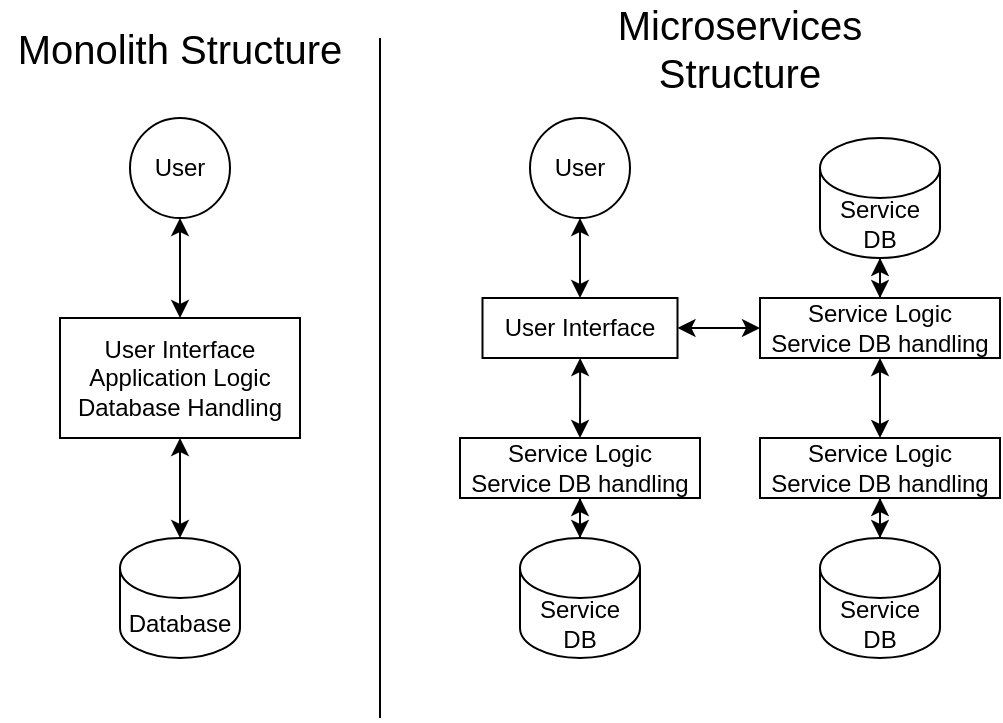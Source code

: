 <mxfile version="21.3.2" type="device">
  <diagram name="Page-1" id="7JhA6JxdTgv8fCPutDl5">
    <mxGraphModel dx="1185" dy="661" grid="1" gridSize="10" guides="1" tooltips="1" connect="1" arrows="1" fold="1" page="1" pageScale="1" pageWidth="827" pageHeight="1169" math="0" shadow="0">
      <root>
        <mxCell id="0" />
        <mxCell id="1" parent="0" />
        <mxCell id="guMymW5x0ElN-pdInGeA-3" style="edgeStyle=orthogonalEdgeStyle;rounded=0;orthogonalLoop=1;jettySize=auto;html=1;entryX=0.5;entryY=0;entryDx=0;entryDy=0;entryPerimeter=0;startArrow=classic;startFill=1;" edge="1" parent="1" source="guMymW5x0ElN-pdInGeA-1" target="guMymW5x0ElN-pdInGeA-2">
          <mxGeometry relative="1" as="geometry" />
        </mxCell>
        <mxCell id="guMymW5x0ElN-pdInGeA-1" value="User Interface&lt;br&gt;Application Logic&lt;br&gt;Database Handling" style="rounded=0;whiteSpace=wrap;html=1;" vertex="1" parent="1">
          <mxGeometry x="120" y="400" width="120" height="60" as="geometry" />
        </mxCell>
        <mxCell id="guMymW5x0ElN-pdInGeA-2" value="Database" style="shape=cylinder3;whiteSpace=wrap;html=1;boundedLbl=1;backgroundOutline=1;size=15;" vertex="1" parent="1">
          <mxGeometry x="150" y="510" width="60" height="60" as="geometry" />
        </mxCell>
        <mxCell id="guMymW5x0ElN-pdInGeA-5" style="edgeStyle=orthogonalEdgeStyle;rounded=0;orthogonalLoop=1;jettySize=auto;html=1;entryX=0.5;entryY=0;entryDx=0;entryDy=0;startArrow=classic;startFill=1;" edge="1" parent="1" source="guMymW5x0ElN-pdInGeA-4" target="guMymW5x0ElN-pdInGeA-1">
          <mxGeometry relative="1" as="geometry" />
        </mxCell>
        <mxCell id="guMymW5x0ElN-pdInGeA-4" value="User" style="ellipse;whiteSpace=wrap;html=1;aspect=fixed;" vertex="1" parent="1">
          <mxGeometry x="155" y="300" width="50" height="50" as="geometry" />
        </mxCell>
        <mxCell id="guMymW5x0ElN-pdInGeA-6" value="&lt;font style=&quot;font-size: 20px;&quot;&gt;Monolith Structure&lt;/font&gt;" style="text;html=1;strokeColor=none;fillColor=none;align=center;verticalAlign=middle;whiteSpace=wrap;rounded=0;" vertex="1" parent="1">
          <mxGeometry x="90" y="250" width="180" height="30" as="geometry" />
        </mxCell>
        <mxCell id="guMymW5x0ElN-pdInGeA-7" value="" style="endArrow=none;html=1;rounded=0;" edge="1" parent="1">
          <mxGeometry width="50" height="50" relative="1" as="geometry">
            <mxPoint x="280" y="600" as="sourcePoint" />
            <mxPoint x="280" y="260" as="targetPoint" />
          </mxGeometry>
        </mxCell>
        <mxCell id="guMymW5x0ElN-pdInGeA-10" value="Service DB" style="shape=cylinder3;whiteSpace=wrap;html=1;boundedLbl=1;backgroundOutline=1;size=15;" vertex="1" parent="1">
          <mxGeometry x="500" y="310" width="60" height="60" as="geometry" />
        </mxCell>
        <mxCell id="guMymW5x0ElN-pdInGeA-15" style="edgeStyle=orthogonalEdgeStyle;rounded=0;orthogonalLoop=1;jettySize=auto;html=1;entryX=0.5;entryY=0;entryDx=0;entryDy=0;startArrow=classic;startFill=1;" edge="1" parent="1" source="guMymW5x0ElN-pdInGeA-12" target="guMymW5x0ElN-pdInGeA-14">
          <mxGeometry relative="1" as="geometry" />
        </mxCell>
        <mxCell id="guMymW5x0ElN-pdInGeA-12" value="User" style="ellipse;whiteSpace=wrap;html=1;aspect=fixed;" vertex="1" parent="1">
          <mxGeometry x="355" y="300" width="50" height="50" as="geometry" />
        </mxCell>
        <mxCell id="guMymW5x0ElN-pdInGeA-13" value="&lt;font style=&quot;font-size: 20px;&quot;&gt;Microservices Structure&lt;/font&gt;" style="text;html=1;strokeColor=none;fillColor=none;align=center;verticalAlign=middle;whiteSpace=wrap;rounded=0;" vertex="1" parent="1">
          <mxGeometry x="370" y="250" width="180" height="30" as="geometry" />
        </mxCell>
        <mxCell id="guMymW5x0ElN-pdInGeA-17" style="edgeStyle=orthogonalEdgeStyle;rounded=0;orthogonalLoop=1;jettySize=auto;html=1;entryX=0;entryY=0.5;entryDx=0;entryDy=0;startArrow=classic;startFill=1;" edge="1" parent="1" source="guMymW5x0ElN-pdInGeA-14" target="guMymW5x0ElN-pdInGeA-16">
          <mxGeometry relative="1" as="geometry" />
        </mxCell>
        <mxCell id="guMymW5x0ElN-pdInGeA-27" style="edgeStyle=orthogonalEdgeStyle;rounded=0;orthogonalLoop=1;jettySize=auto;html=1;entryX=0.5;entryY=0;entryDx=0;entryDy=0;startArrow=classic;startFill=1;" edge="1" parent="1" source="guMymW5x0ElN-pdInGeA-14" target="guMymW5x0ElN-pdInGeA-24">
          <mxGeometry relative="1" as="geometry" />
        </mxCell>
        <mxCell id="guMymW5x0ElN-pdInGeA-14" value="User Interface" style="rounded=0;whiteSpace=wrap;html=1;" vertex="1" parent="1">
          <mxGeometry x="331.25" y="390" width="97.5" height="30" as="geometry" />
        </mxCell>
        <mxCell id="guMymW5x0ElN-pdInGeA-19" style="edgeStyle=orthogonalEdgeStyle;rounded=0;orthogonalLoop=1;jettySize=auto;html=1;entryX=0.5;entryY=1;entryDx=0;entryDy=0;entryPerimeter=0;startArrow=classic;startFill=1;" edge="1" parent="1" source="guMymW5x0ElN-pdInGeA-16" target="guMymW5x0ElN-pdInGeA-10">
          <mxGeometry relative="1" as="geometry" />
        </mxCell>
        <mxCell id="guMymW5x0ElN-pdInGeA-21" style="edgeStyle=orthogonalEdgeStyle;rounded=0;orthogonalLoop=1;jettySize=auto;html=1;entryX=0.5;entryY=0;entryDx=0;entryDy=0;startArrow=classic;startFill=1;" edge="1" parent="1" source="guMymW5x0ElN-pdInGeA-16" target="guMymW5x0ElN-pdInGeA-20">
          <mxGeometry relative="1" as="geometry" />
        </mxCell>
        <mxCell id="guMymW5x0ElN-pdInGeA-16" value="Service Logic&lt;br&gt;Service DB handling" style="rounded=0;whiteSpace=wrap;html=1;" vertex="1" parent="1">
          <mxGeometry x="470" y="390" width="120" height="30" as="geometry" />
        </mxCell>
        <mxCell id="guMymW5x0ElN-pdInGeA-23" style="edgeStyle=orthogonalEdgeStyle;rounded=0;orthogonalLoop=1;jettySize=auto;html=1;entryX=0.5;entryY=0;entryDx=0;entryDy=0;entryPerimeter=0;startArrow=classic;startFill=1;" edge="1" parent="1" source="guMymW5x0ElN-pdInGeA-20" target="guMymW5x0ElN-pdInGeA-22">
          <mxGeometry relative="1" as="geometry" />
        </mxCell>
        <mxCell id="guMymW5x0ElN-pdInGeA-20" value="Service Logic&lt;br&gt;Service DB handling" style="rounded=0;whiteSpace=wrap;html=1;" vertex="1" parent="1">
          <mxGeometry x="470" y="460" width="120" height="30" as="geometry" />
        </mxCell>
        <mxCell id="guMymW5x0ElN-pdInGeA-22" value="Service DB" style="shape=cylinder3;whiteSpace=wrap;html=1;boundedLbl=1;backgroundOutline=1;size=15;" vertex="1" parent="1">
          <mxGeometry x="500" y="510" width="60" height="60" as="geometry" />
        </mxCell>
        <mxCell id="guMymW5x0ElN-pdInGeA-29" style="edgeStyle=orthogonalEdgeStyle;rounded=0;orthogonalLoop=1;jettySize=auto;html=1;entryX=0.5;entryY=0;entryDx=0;entryDy=0;entryPerimeter=0;startArrow=classic;startFill=1;" edge="1" parent="1" source="guMymW5x0ElN-pdInGeA-24" target="guMymW5x0ElN-pdInGeA-28">
          <mxGeometry relative="1" as="geometry" />
        </mxCell>
        <mxCell id="guMymW5x0ElN-pdInGeA-24" value="Service Logic&lt;br&gt;Service DB handling" style="rounded=0;whiteSpace=wrap;html=1;" vertex="1" parent="1">
          <mxGeometry x="320" y="460" width="120" height="30" as="geometry" />
        </mxCell>
        <mxCell id="guMymW5x0ElN-pdInGeA-28" value="Service DB" style="shape=cylinder3;whiteSpace=wrap;html=1;boundedLbl=1;backgroundOutline=1;size=15;" vertex="1" parent="1">
          <mxGeometry x="350" y="510" width="60" height="60" as="geometry" />
        </mxCell>
      </root>
    </mxGraphModel>
  </diagram>
</mxfile>
